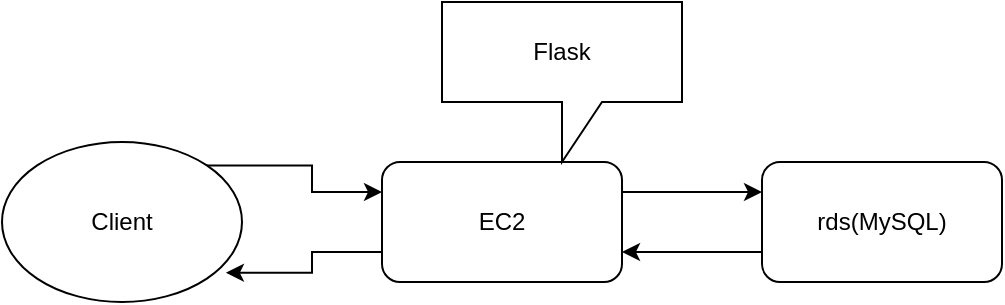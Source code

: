 <mxfile version="21.6.1" type="device">
  <diagram name="第 1 页" id="yBO4wLuV-DXhI2S5A4yd">
    <mxGraphModel dx="2074" dy="1142" grid="1" gridSize="10" guides="1" tooltips="1" connect="1" arrows="1" fold="1" page="1" pageScale="1" pageWidth="827" pageHeight="1169" math="0" shadow="0">
      <root>
        <mxCell id="0" />
        <mxCell id="1" parent="0" />
        <mxCell id="J22TCRabVooDn23ta38x-7" style="edgeStyle=orthogonalEdgeStyle;rounded=0;orthogonalLoop=1;jettySize=auto;html=1;exitX=1;exitY=0;exitDx=0;exitDy=0;entryX=0;entryY=0.25;entryDx=0;entryDy=0;" edge="1" parent="1" source="J22TCRabVooDn23ta38x-1" target="J22TCRabVooDn23ta38x-2">
          <mxGeometry relative="1" as="geometry" />
        </mxCell>
        <mxCell id="J22TCRabVooDn23ta38x-1" value="Client" style="ellipse;whiteSpace=wrap;html=1;" vertex="1" parent="1">
          <mxGeometry x="90" y="160" width="120" height="80" as="geometry" />
        </mxCell>
        <mxCell id="J22TCRabVooDn23ta38x-5" style="edgeStyle=orthogonalEdgeStyle;rounded=0;orthogonalLoop=1;jettySize=auto;html=1;exitX=1;exitY=0.25;exitDx=0;exitDy=0;entryX=0;entryY=0.25;entryDx=0;entryDy=0;" edge="1" parent="1" source="J22TCRabVooDn23ta38x-2" target="J22TCRabVooDn23ta38x-4">
          <mxGeometry relative="1" as="geometry" />
        </mxCell>
        <mxCell id="J22TCRabVooDn23ta38x-8" style="edgeStyle=orthogonalEdgeStyle;rounded=0;orthogonalLoop=1;jettySize=auto;html=1;exitX=0;exitY=0.75;exitDx=0;exitDy=0;entryX=0.933;entryY=0.817;entryDx=0;entryDy=0;entryPerimeter=0;" edge="1" parent="1" source="J22TCRabVooDn23ta38x-2" target="J22TCRabVooDn23ta38x-1">
          <mxGeometry relative="1" as="geometry" />
        </mxCell>
        <mxCell id="J22TCRabVooDn23ta38x-2" value="EC2" style="rounded=1;whiteSpace=wrap;html=1;" vertex="1" parent="1">
          <mxGeometry x="280" y="170" width="120" height="60" as="geometry" />
        </mxCell>
        <mxCell id="J22TCRabVooDn23ta38x-3" value="Flask" style="shape=callout;whiteSpace=wrap;html=1;perimeter=calloutPerimeter;" vertex="1" parent="1">
          <mxGeometry x="310" y="90" width="120" height="80" as="geometry" />
        </mxCell>
        <mxCell id="J22TCRabVooDn23ta38x-6" style="edgeStyle=orthogonalEdgeStyle;rounded=0;orthogonalLoop=1;jettySize=auto;html=1;exitX=0;exitY=0.75;exitDx=0;exitDy=0;entryX=1;entryY=0.75;entryDx=0;entryDy=0;" edge="1" parent="1" source="J22TCRabVooDn23ta38x-4" target="J22TCRabVooDn23ta38x-2">
          <mxGeometry relative="1" as="geometry" />
        </mxCell>
        <mxCell id="J22TCRabVooDn23ta38x-4" value="rds(MySQL)" style="rounded=1;whiteSpace=wrap;html=1;" vertex="1" parent="1">
          <mxGeometry x="470" y="170" width="120" height="60" as="geometry" />
        </mxCell>
      </root>
    </mxGraphModel>
  </diagram>
</mxfile>

